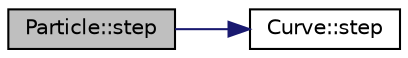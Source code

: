 digraph "Particle::step"
{
  edge [fontname="Helvetica",fontsize="10",labelfontname="Helvetica",labelfontsize="10"];
  node [fontname="Helvetica",fontsize="10",shape=record];
  rankdir="LR";
  Node1 [label="Particle::step",height=0.2,width=0.4,color="black", fillcolor="grey75", style="filled", fontcolor="black"];
  Node1 -> Node2 [color="midnightblue",fontsize="10",style="solid",fontname="Helvetica"];
  Node2 [label="Curve::step",height=0.2,width=0.4,color="black", fillcolor="white", style="filled",URL="$class_curve.html#a93867fb84d32342fec79460c64339df4"];
}
